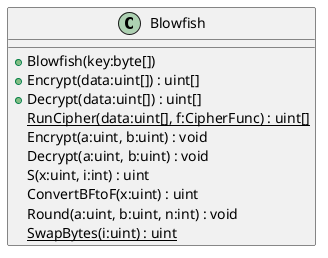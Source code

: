 @startuml
class Blowfish {
    + Blowfish(key:byte[])
    + Encrypt(data:uint[]) : uint[]
    + Decrypt(data:uint[]) : uint[]
    {static} RunCipher(data:uint[], f:CipherFunc) : uint[]
    Encrypt(a:uint, b:uint) : void
    Decrypt(a:uint, b:uint) : void
    S(x:uint, i:int) : uint
    ConvertBFtoF(x:uint) : uint
    Round(a:uint, b:uint, n:int) : void
    {static} SwapBytes(i:uint) : uint
}
@enduml
